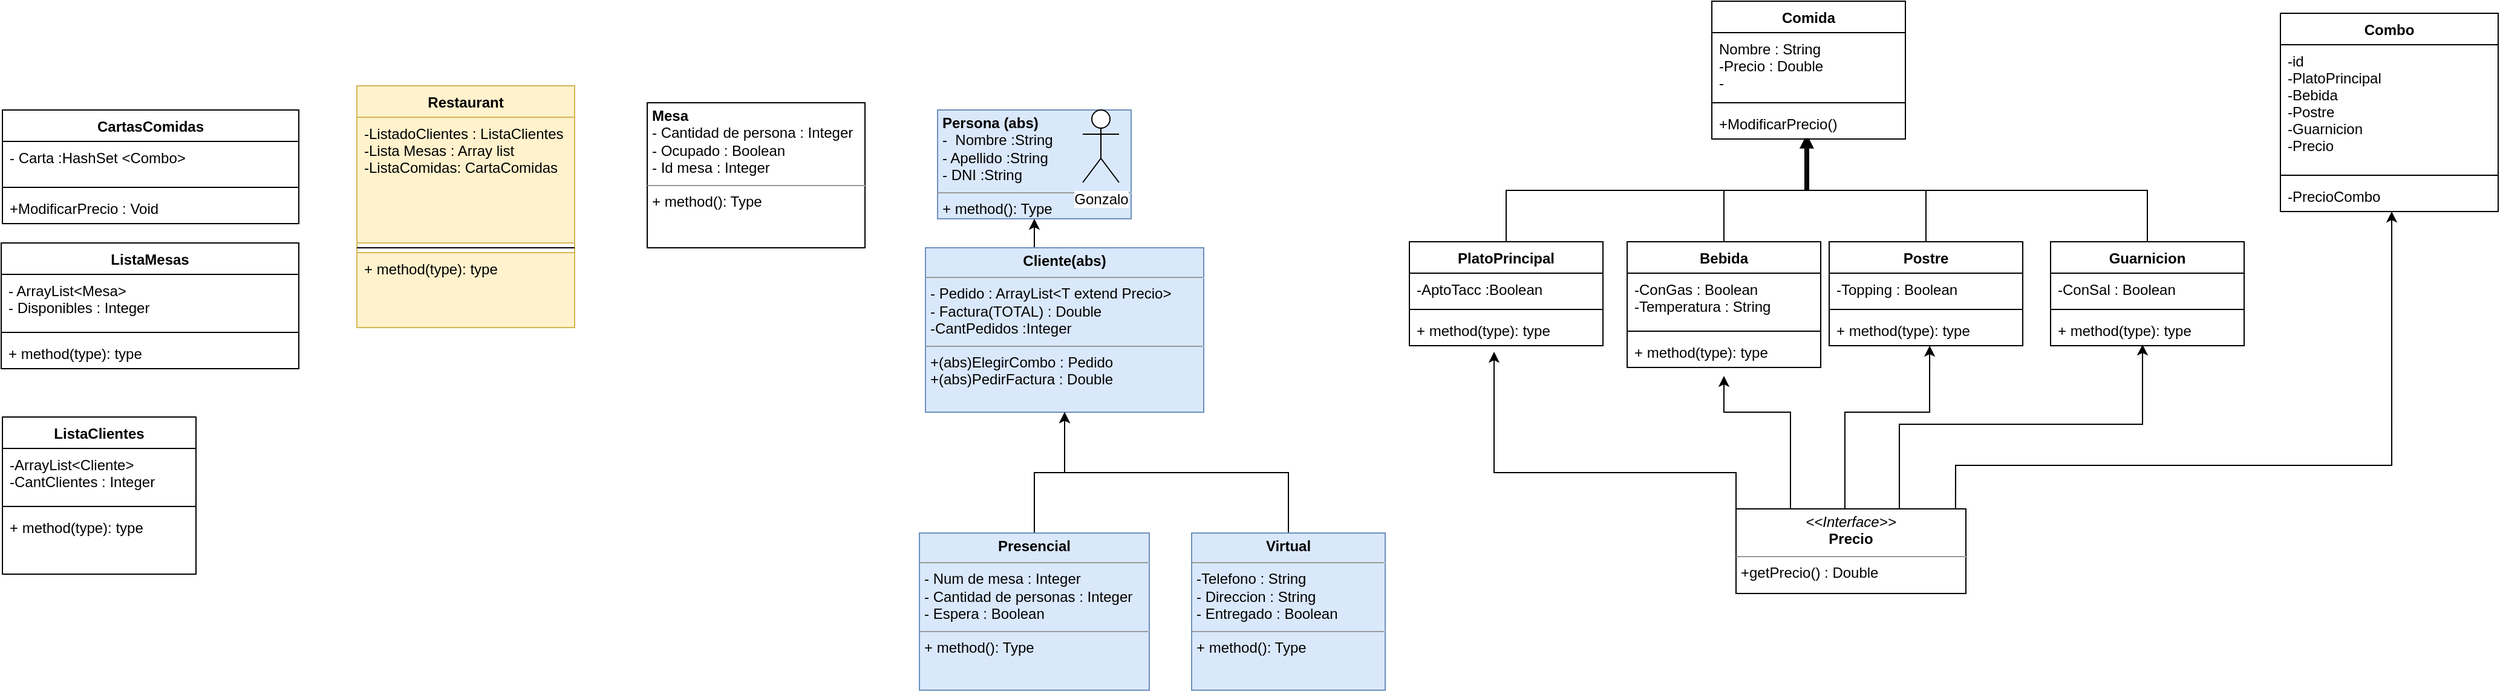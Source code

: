 <mxfile version="13.1.12" type="device"><diagram id="C5RBs43oDa-KdzZeNtuy" name="Page-1"><mxGraphModel dx="2290" dy="1915" grid="1" gridSize="10" guides="1" tooltips="1" connect="1" arrows="1" fold="1" page="1" pageScale="1" pageWidth="827" pageHeight="1169" math="0" shadow="0"><root><mxCell id="WIyWlLk6GJQsqaUBKTNV-0"/><mxCell id="WIyWlLk6GJQsqaUBKTNV-1" parent="WIyWlLk6GJQsqaUBKTNV-0"/><mxCell id="NUuS5B6pFWFjCQVJok0q-0" value="&lt;p style=&quot;margin: 0px ; margin-top: 4px ; text-align: center&quot;&gt;&lt;/p&gt;&lt;p style=&quot;margin: 0px ; margin-left: 4px&quot;&gt;&lt;b&gt;Mesa&lt;/b&gt;&lt;/p&gt;&lt;p style=&quot;margin: 0px ; margin-left: 4px&quot;&gt;- Cantidad de persona : Integer&lt;/p&gt;&lt;p style=&quot;margin: 0px ; margin-left: 4px&quot;&gt;- Ocupado : Boolean&lt;/p&gt;&lt;p style=&quot;margin: 0px ; margin-left: 4px&quot;&gt;- Id mesa : Integer&lt;/p&gt;&lt;hr size=&quot;1&quot;&gt;&lt;p style=&quot;margin: 0px ; margin-left: 4px&quot;&gt;+ method(): Type&lt;/p&gt;" style="verticalAlign=top;align=left;overflow=fill;fontSize=12;fontFamily=Helvetica;html=1;" parent="WIyWlLk6GJQsqaUBKTNV-1" vertex="1"><mxGeometry x="-150" y="14" width="180" height="120" as="geometry"/></mxCell><mxCell id="NUuS5B6pFWFjCQVJok0q-3" value="&lt;p style=&quot;margin: 0px ; margin-top: 4px ; text-align: center&quot;&gt;&lt;/p&gt;&lt;p style=&quot;margin: 0px ; margin-left: 4px&quot;&gt;&lt;b&gt;Persona (abs)&lt;/b&gt;&lt;/p&gt;&lt;p style=&quot;margin: 0px ; margin-left: 4px&quot;&gt;-&amp;nbsp; Nombre :String&lt;/p&gt;&lt;p style=&quot;margin: 0px ; margin-left: 4px&quot;&gt;- Apellido :String&lt;/p&gt;&lt;p style=&quot;margin: 0px ; margin-left: 4px&quot;&gt;- DNI :String&amp;nbsp;&lt;/p&gt;&lt;hr size=&quot;1&quot;&gt;&lt;p style=&quot;margin: 0px ; margin-left: 4px&quot;&gt;+ method(): Type&lt;/p&gt;&lt;p style=&quot;margin: 0px ; margin-left: 4px&quot;&gt;&lt;br&gt;&lt;/p&gt;" style="verticalAlign=top;align=left;overflow=fill;fontSize=12;fontFamily=Helvetica;html=1;fillColor=#dae8fc;strokeColor=#6c8ebf;" parent="WIyWlLk6GJQsqaUBKTNV-1" vertex="1"><mxGeometry x="90" y="20" width="160" height="90" as="geometry"/></mxCell><mxCell id="NUuS5B6pFWFjCQVJok0q-8" style="edgeStyle=orthogonalEdgeStyle;rounded=0;orthogonalLoop=1;jettySize=auto;html=1;exitX=0.5;exitY=0;exitDx=0;exitDy=0;entryX=0.5;entryY=1;entryDx=0;entryDy=0;" parent="WIyWlLk6GJQsqaUBKTNV-1" source="NUuS5B6pFWFjCQVJok0q-6" target="NUuS5B6pFWFjCQVJok0q-3" edge="1"><mxGeometry relative="1" as="geometry"/></mxCell><mxCell id="NUuS5B6pFWFjCQVJok0q-6" value="&lt;p style=&quot;margin: 0px ; margin-top: 4px ; text-align: center&quot;&gt;&lt;b&gt;Cliente(abs)&lt;/b&gt;&lt;/p&gt;&lt;hr size=&quot;1&quot;&gt;&lt;p style=&quot;margin: 0px ; margin-left: 4px&quot;&gt;- Pedido : ArrayList&amp;lt;T extend Precio&amp;gt;&lt;/p&gt;&lt;p style=&quot;margin: 0px ; margin-left: 4px&quot;&gt;- Factura(TOTAL) : Double&lt;/p&gt;&lt;p style=&quot;margin: 0px ; margin-left: 4px&quot;&gt;-CantPedidos :Integer&lt;/p&gt;&lt;hr size=&quot;1&quot;&gt;&lt;p style=&quot;margin: 0px 0px 0px 4px&quot;&gt;+(abs)ElegirCombo : Pedido&lt;/p&gt;&lt;p style=&quot;margin: 0px 0px 0px 4px&quot;&gt;+(abs)PedirFactura : Double&lt;/p&gt;&lt;p style=&quot;margin: 0px 0px 0px 4px&quot;&gt;&lt;br&gt;&lt;/p&gt;" style="verticalAlign=top;align=left;overflow=fill;fontSize=12;fontFamily=Helvetica;html=1;fillColor=#dae8fc;strokeColor=#6c8ebf;" parent="WIyWlLk6GJQsqaUBKTNV-1" vertex="1"><mxGeometry x="80" y="134" width="230" height="136" as="geometry"/></mxCell><mxCell id="NUuS5B6pFWFjCQVJok0q-10" style="edgeStyle=orthogonalEdgeStyle;rounded=0;orthogonalLoop=1;jettySize=auto;html=1;exitX=0.5;exitY=0;exitDx=0;exitDy=0;entryX=0.5;entryY=1;entryDx=0;entryDy=0;" parent="WIyWlLk6GJQsqaUBKTNV-1" source="NUuS5B6pFWFjCQVJok0q-9" target="NUuS5B6pFWFjCQVJok0q-6" edge="1"><mxGeometry relative="1" as="geometry"/></mxCell><mxCell id="NUuS5B6pFWFjCQVJok0q-9" value="&lt;p style=&quot;margin: 0px ; margin-top: 4px ; text-align: center&quot;&gt;&lt;b&gt;Presencial&lt;/b&gt;&lt;/p&gt;&lt;hr size=&quot;1&quot;&gt;&lt;p style=&quot;margin: 0px ; margin-left: 4px&quot;&gt;- Num de mesa : Integer&lt;/p&gt;&lt;p style=&quot;margin: 0px ; margin-left: 4px&quot;&gt;- Cantidad de personas : Integer&lt;/p&gt;&lt;p style=&quot;margin: 0px ; margin-left: 4px&quot;&gt;- Espera : Boolean&lt;/p&gt;&lt;hr size=&quot;1&quot;&gt;&lt;p style=&quot;margin: 0px ; margin-left: 4px&quot;&gt;+ method(): Type&lt;/p&gt;" style="verticalAlign=top;align=left;overflow=fill;fontSize=12;fontFamily=Helvetica;html=1;fillColor=#dae8fc;strokeColor=#6c8ebf;" parent="WIyWlLk6GJQsqaUBKTNV-1" vertex="1"><mxGeometry x="75" y="370" width="190" height="130" as="geometry"/></mxCell><mxCell id="NUuS5B6pFWFjCQVJok0q-12" style="edgeStyle=orthogonalEdgeStyle;rounded=0;orthogonalLoop=1;jettySize=auto;html=1;exitX=0.5;exitY=0;exitDx=0;exitDy=0;" parent="WIyWlLk6GJQsqaUBKTNV-1" source="NUuS5B6pFWFjCQVJok0q-11" target="NUuS5B6pFWFjCQVJok0q-6" edge="1"><mxGeometry relative="1" as="geometry"><mxPoint x="170" y="300" as="targetPoint"/></mxGeometry></mxCell><mxCell id="NUuS5B6pFWFjCQVJok0q-11" value="&lt;p style=&quot;margin: 0px ; margin-top: 4px ; text-align: center&quot;&gt;&lt;b&gt;Virtual&lt;/b&gt;&lt;/p&gt;&lt;hr size=&quot;1&quot;&gt;&lt;p style=&quot;margin: 0px ; margin-left: 4px&quot;&gt;-Telefono : String&lt;/p&gt;&lt;p style=&quot;margin: 0px ; margin-left: 4px&quot;&gt;- Direccion : String&lt;/p&gt;&lt;p style=&quot;margin: 0px ; margin-left: 4px&quot;&gt;- Entregado : Boolean&lt;/p&gt;&lt;hr size=&quot;1&quot;&gt;&lt;p style=&quot;margin: 0px ; margin-left: 4px&quot;&gt;+ method(): Type&lt;/p&gt;" style="verticalAlign=top;align=left;overflow=fill;fontSize=12;fontFamily=Helvetica;html=1;fillColor=#dae8fc;strokeColor=#6c8ebf;" parent="WIyWlLk6GJQsqaUBKTNV-1" vertex="1"><mxGeometry x="300" y="370" width="160" height="130" as="geometry"/></mxCell><mxCell id="NUuS5B6pFWFjCQVJok0q-40" value="ListaClientes" style="swimlane;fontStyle=1;align=center;verticalAlign=top;childLayout=stackLayout;horizontal=1;startSize=26;horizontalStack=0;resizeParent=1;resizeParentMax=0;resizeLast=0;collapsible=1;marginBottom=0;" parent="WIyWlLk6GJQsqaUBKTNV-1" vertex="1"><mxGeometry x="-683" y="274" width="160" height="130" as="geometry"><mxRectangle x="-550" y="274" width="110" height="26" as="alternateBounds"/></mxGeometry></mxCell><mxCell id="NUuS5B6pFWFjCQVJok0q-41" value="-ArrayList&lt;Cliente&gt;&#10;-CantClientes : Integer" style="text;strokeColor=none;fillColor=none;align=left;verticalAlign=top;spacingLeft=4;spacingRight=4;overflow=hidden;rotatable=0;points=[[0,0.5],[1,0.5]];portConstraint=eastwest;" parent="NUuS5B6pFWFjCQVJok0q-40" vertex="1"><mxGeometry y="26" width="160" height="44" as="geometry"/></mxCell><mxCell id="NUuS5B6pFWFjCQVJok0q-42" value="" style="line;strokeWidth=1;fillColor=none;align=left;verticalAlign=middle;spacingTop=-1;spacingLeft=3;spacingRight=3;rotatable=0;labelPosition=right;points=[];portConstraint=eastwest;" parent="NUuS5B6pFWFjCQVJok0q-40" vertex="1"><mxGeometry y="70" width="160" height="8" as="geometry"/></mxCell><mxCell id="NUuS5B6pFWFjCQVJok0q-43" value="+ method(type): type" style="text;strokeColor=none;fillColor=none;align=left;verticalAlign=top;spacingLeft=4;spacingRight=4;overflow=hidden;rotatable=0;points=[[0,0.5],[1,0.5]];portConstraint=eastwest;" parent="NUuS5B6pFWFjCQVJok0q-40" vertex="1"><mxGeometry y="78" width="160" height="52" as="geometry"/></mxCell><mxCell id="NUuS5B6pFWFjCQVJok0q-77" value="Gonzalo" style="shape=umlActor;verticalLabelPosition=bottom;labelBackgroundColor=#ffffff;verticalAlign=top;html=1;" parent="WIyWlLk6GJQsqaUBKTNV-1" vertex="1"><mxGeometry x="210" y="20" width="30" height="60" as="geometry"/></mxCell><mxCell id="NUuS5B6pFWFjCQVJok0q-19" value="Restaurant" style="swimlane;fontStyle=1;align=center;verticalAlign=top;childLayout=stackLayout;horizontal=1;startSize=26;horizontalStack=0;resizeParent=1;resizeParentMax=0;resizeLast=0;collapsible=1;marginBottom=0;fillColor=#fff2cc;strokeColor=#d6b656;" parent="WIyWlLk6GJQsqaUBKTNV-1" vertex="1"><mxGeometry x="-390" width="180" height="200" as="geometry"><mxRectangle x="-240" y="24" width="100" height="26" as="alternateBounds"/></mxGeometry></mxCell><mxCell id="NUuS5B6pFWFjCQVJok0q-20" value="-ListadoClientes : ListaClientes&#10;-Lista Mesas : Array list&#10;-ListaComidas: CartaComidas" style="text;strokeColor=#d6b656;fillColor=#fff2cc;align=left;verticalAlign=top;spacingLeft=4;spacingRight=4;overflow=hidden;rotatable=0;points=[[0,0.5],[1,0.5]];portConstraint=eastwest;" parent="NUuS5B6pFWFjCQVJok0q-19" vertex="1"><mxGeometry y="26" width="180" height="104" as="geometry"/></mxCell><mxCell id="NUuS5B6pFWFjCQVJok0q-21" value="" style="line;strokeWidth=1;fillColor=none;align=left;verticalAlign=middle;spacingTop=-1;spacingLeft=3;spacingRight=3;rotatable=0;labelPosition=right;points=[];portConstraint=eastwest;" parent="NUuS5B6pFWFjCQVJok0q-19" vertex="1"><mxGeometry y="130" width="180" height="8" as="geometry"/></mxCell><mxCell id="NUuS5B6pFWFjCQVJok0q-22" value="+ method(type): type" style="text;strokeColor=#d6b656;fillColor=#fff2cc;align=left;verticalAlign=top;spacingLeft=4;spacingRight=4;overflow=hidden;rotatable=0;points=[[0,0.5],[1,0.5]];portConstraint=eastwest;" parent="NUuS5B6pFWFjCQVJok0q-19" vertex="1"><mxGeometry y="138" width="180" height="62" as="geometry"/></mxCell><mxCell id="NUuS5B6pFWFjCQVJok0q-32" value="CartasComidas" style="swimlane;fontStyle=1;align=center;verticalAlign=top;childLayout=stackLayout;horizontal=1;startSize=26;horizontalStack=0;resizeParent=1;resizeParentMax=0;resizeLast=0;collapsible=1;marginBottom=0;" parent="WIyWlLk6GJQsqaUBKTNV-1" vertex="1"><mxGeometry x="-683" y="20" width="245" height="94" as="geometry"><mxRectangle x="-550" y="20" width="60" height="26" as="alternateBounds"/></mxGeometry></mxCell><mxCell id="NUuS5B6pFWFjCQVJok0q-33" value="- Carta :HashSet &lt;Combo&gt;" style="text;align=left;verticalAlign=top;spacingLeft=4;spacingRight=4;overflow=hidden;rotatable=0;points=[[0,0.5],[1,0.5]];portConstraint=eastwest;" parent="NUuS5B6pFWFjCQVJok0q-32" vertex="1"><mxGeometry y="26" width="245" height="34" as="geometry"/></mxCell><mxCell id="NUuS5B6pFWFjCQVJok0q-34" value="" style="line;strokeWidth=1;fillColor=none;align=left;verticalAlign=middle;spacingTop=-1;spacingLeft=3;spacingRight=3;rotatable=0;labelPosition=right;points=[];portConstraint=eastwest;" parent="NUuS5B6pFWFjCQVJok0q-32" vertex="1"><mxGeometry y="60" width="245" height="8" as="geometry"/></mxCell><mxCell id="NUuS5B6pFWFjCQVJok0q-35" value="+ModificarPrecio : Void" style="text;align=left;verticalAlign=top;spacingLeft=4;spacingRight=4;overflow=hidden;rotatable=0;points=[[0,0.5],[1,0.5]];portConstraint=eastwest;" parent="NUuS5B6pFWFjCQVJok0q-32" vertex="1"><mxGeometry y="68" width="245" height="26" as="geometry"/></mxCell><mxCell id="NUuS5B6pFWFjCQVJok0q-36" value="ListaMesas" style="swimlane;fontStyle=1;align=center;verticalAlign=top;childLayout=stackLayout;horizontal=1;startSize=26;horizontalStack=0;resizeParent=1;resizeParentMax=0;resizeLast=0;collapsible=1;marginBottom=0;" parent="WIyWlLk6GJQsqaUBKTNV-1" vertex="1"><mxGeometry x="-684" y="130" width="246" height="104" as="geometry"><mxRectangle x="-550" y="160" width="110" height="26" as="alternateBounds"/></mxGeometry></mxCell><mxCell id="NUuS5B6pFWFjCQVJok0q-37" value="- ArrayList&lt;Mesa&gt;&#10;- Disponibles : Integer" style="text;align=left;verticalAlign=top;spacingLeft=4;spacingRight=4;overflow=hidden;rotatable=0;points=[[0,0.5],[1,0.5]];portConstraint=eastwest;" parent="NUuS5B6pFWFjCQVJok0q-36" vertex="1"><mxGeometry y="26" width="246" height="44" as="geometry"/></mxCell><mxCell id="NUuS5B6pFWFjCQVJok0q-38" value="" style="line;strokeWidth=1;fillColor=none;align=left;verticalAlign=middle;spacingTop=-1;spacingLeft=3;spacingRight=3;rotatable=0;labelPosition=right;points=[];portConstraint=eastwest;" parent="NUuS5B6pFWFjCQVJok0q-36" vertex="1"><mxGeometry y="70" width="246" height="8" as="geometry"/></mxCell><mxCell id="NUuS5B6pFWFjCQVJok0q-39" value="+ method(type): type" style="text;strokeColor=none;fillColor=none;align=left;verticalAlign=top;spacingLeft=4;spacingRight=4;overflow=hidden;rotatable=0;points=[[0,0.5],[1,0.5]];portConstraint=eastwest;" parent="NUuS5B6pFWFjCQVJok0q-36" vertex="1"><mxGeometry y="78" width="246" height="26" as="geometry"/></mxCell><mxCell id="FeXKn1-D8NA7Z7ZkiGLE-24" style="edgeStyle=orthogonalEdgeStyle;rounded=0;orthogonalLoop=1;jettySize=auto;html=1;exitX=0.5;exitY=0;exitDx=0;exitDy=0;entryX=0.494;entryY=0.962;entryDx=0;entryDy=0;entryPerimeter=0;" edge="1" parent="WIyWlLk6GJQsqaUBKTNV-1" source="FeXKn1-D8NA7Z7ZkiGLE-4" target="FeXKn1-D8NA7Z7ZkiGLE-3"><mxGeometry relative="1" as="geometry"/></mxCell><mxCell id="FeXKn1-D8NA7Z7ZkiGLE-30" style="edgeStyle=orthogonalEdgeStyle;rounded=0;orthogonalLoop=1;jettySize=auto;html=1;exitX=0.5;exitY=0;exitDx=0;exitDy=0;entryX=0.5;entryY=0.962;entryDx=0;entryDy=0;entryPerimeter=0;" edge="1" parent="WIyWlLk6GJQsqaUBKTNV-1" source="FeXKn1-D8NA7Z7ZkiGLE-9" target="FeXKn1-D8NA7Z7ZkiGLE-3"><mxGeometry relative="1" as="geometry"/></mxCell><mxCell id="FeXKn1-D8NA7Z7ZkiGLE-31" style="edgeStyle=orthogonalEdgeStyle;rounded=0;orthogonalLoop=1;jettySize=auto;html=1;exitX=0.5;exitY=0;exitDx=0;exitDy=0;entryX=0.488;entryY=0.962;entryDx=0;entryDy=0;entryPerimeter=0;" edge="1" parent="WIyWlLk6GJQsqaUBKTNV-1" source="FeXKn1-D8NA7Z7ZkiGLE-13" target="FeXKn1-D8NA7Z7ZkiGLE-3"><mxGeometry relative="1" as="geometry"/></mxCell><mxCell id="FeXKn1-D8NA7Z7ZkiGLE-32" style="edgeStyle=orthogonalEdgeStyle;rounded=0;orthogonalLoop=1;jettySize=auto;html=1;exitX=0.5;exitY=0;exitDx=0;exitDy=0;entryX=0.481;entryY=0.962;entryDx=0;entryDy=0;entryPerimeter=0;" edge="1" parent="WIyWlLk6GJQsqaUBKTNV-1" source="FeXKn1-D8NA7Z7ZkiGLE-17" target="FeXKn1-D8NA7Z7ZkiGLE-3"><mxGeometry relative="1" as="geometry"><mxPoint x="780" y="50" as="targetPoint"/></mxGeometry></mxCell><mxCell id="FeXKn1-D8NA7Z7ZkiGLE-0" value="Comida" style="swimlane;fontStyle=1;align=center;verticalAlign=top;childLayout=stackLayout;horizontal=1;startSize=26;horizontalStack=0;resizeParent=1;resizeParentMax=0;resizeLast=0;collapsible=1;marginBottom=0;" vertex="1" parent="WIyWlLk6GJQsqaUBKTNV-1"><mxGeometry x="730" y="-70" width="160" height="114" as="geometry"/></mxCell><mxCell id="FeXKn1-D8NA7Z7ZkiGLE-1" value="Nombre : String&#10;-Precio : Double&#10;-" style="text;strokeColor=none;fillColor=none;align=left;verticalAlign=top;spacingLeft=4;spacingRight=4;overflow=hidden;rotatable=0;points=[[0,0.5],[1,0.5]];portConstraint=eastwest;" vertex="1" parent="FeXKn1-D8NA7Z7ZkiGLE-0"><mxGeometry y="26" width="160" height="54" as="geometry"/></mxCell><mxCell id="FeXKn1-D8NA7Z7ZkiGLE-2" value="" style="line;strokeWidth=1;fillColor=none;align=left;verticalAlign=middle;spacingTop=-1;spacingLeft=3;spacingRight=3;rotatable=0;labelPosition=right;points=[];portConstraint=eastwest;" vertex="1" parent="FeXKn1-D8NA7Z7ZkiGLE-0"><mxGeometry y="80" width="160" height="8" as="geometry"/></mxCell><mxCell id="FeXKn1-D8NA7Z7ZkiGLE-3" value="+ModificarPrecio()" style="text;strokeColor=none;fillColor=none;align=left;verticalAlign=top;spacingLeft=4;spacingRight=4;overflow=hidden;rotatable=0;points=[[0,0.5],[1,0.5]];portConstraint=eastwest;" vertex="1" parent="FeXKn1-D8NA7Z7ZkiGLE-0"><mxGeometry y="88" width="160" height="26" as="geometry"/></mxCell><mxCell id="FeXKn1-D8NA7Z7ZkiGLE-17" value="PlatoPrincipal" style="swimlane;fontStyle=1;align=center;verticalAlign=top;childLayout=stackLayout;horizontal=1;startSize=26;horizontalStack=0;resizeParent=1;resizeParentMax=0;resizeLast=0;collapsible=1;marginBottom=0;" vertex="1" parent="WIyWlLk6GJQsqaUBKTNV-1"><mxGeometry x="480" y="129" width="160" height="86" as="geometry"/></mxCell><mxCell id="FeXKn1-D8NA7Z7ZkiGLE-18" value="-AptoTacc :Boolean" style="text;strokeColor=none;fillColor=none;align=left;verticalAlign=top;spacingLeft=4;spacingRight=4;overflow=hidden;rotatable=0;points=[[0,0.5],[1,0.5]];portConstraint=eastwest;" vertex="1" parent="FeXKn1-D8NA7Z7ZkiGLE-17"><mxGeometry y="26" width="160" height="26" as="geometry"/></mxCell><mxCell id="FeXKn1-D8NA7Z7ZkiGLE-19" value="" style="line;strokeWidth=1;fillColor=none;align=left;verticalAlign=middle;spacingTop=-1;spacingLeft=3;spacingRight=3;rotatable=0;labelPosition=right;points=[];portConstraint=eastwest;" vertex="1" parent="FeXKn1-D8NA7Z7ZkiGLE-17"><mxGeometry y="52" width="160" height="8" as="geometry"/></mxCell><mxCell id="FeXKn1-D8NA7Z7ZkiGLE-20" value="+ method(type): type" style="text;strokeColor=none;fillColor=none;align=left;verticalAlign=top;spacingLeft=4;spacingRight=4;overflow=hidden;rotatable=0;points=[[0,0.5],[1,0.5]];portConstraint=eastwest;" vertex="1" parent="FeXKn1-D8NA7Z7ZkiGLE-17"><mxGeometry y="60" width="160" height="26" as="geometry"/></mxCell><mxCell id="FeXKn1-D8NA7Z7ZkiGLE-4" value="Bebida" style="swimlane;fontStyle=1;align=center;verticalAlign=top;childLayout=stackLayout;horizontal=1;startSize=26;horizontalStack=0;resizeParent=1;resizeParentMax=0;resizeLast=0;collapsible=1;marginBottom=0;" vertex="1" parent="WIyWlLk6GJQsqaUBKTNV-1"><mxGeometry x="660" y="129" width="160" height="104" as="geometry"/></mxCell><mxCell id="FeXKn1-D8NA7Z7ZkiGLE-5" value="-ConGas : Boolean&#10;-Temperatura : String" style="text;strokeColor=none;fillColor=none;align=left;verticalAlign=top;spacingLeft=4;spacingRight=4;overflow=hidden;rotatable=0;points=[[0,0.5],[1,0.5]];portConstraint=eastwest;" vertex="1" parent="FeXKn1-D8NA7Z7ZkiGLE-4"><mxGeometry y="26" width="160" height="44" as="geometry"/></mxCell><mxCell id="FeXKn1-D8NA7Z7ZkiGLE-6" value="" style="line;strokeWidth=1;fillColor=none;align=left;verticalAlign=middle;spacingTop=-1;spacingLeft=3;spacingRight=3;rotatable=0;labelPosition=right;points=[];portConstraint=eastwest;" vertex="1" parent="FeXKn1-D8NA7Z7ZkiGLE-4"><mxGeometry y="70" width="160" height="8" as="geometry"/></mxCell><mxCell id="FeXKn1-D8NA7Z7ZkiGLE-7" value="+ method(type): type" style="text;strokeColor=none;fillColor=none;align=left;verticalAlign=top;spacingLeft=4;spacingRight=4;overflow=hidden;rotatable=0;points=[[0,0.5],[1,0.5]];portConstraint=eastwest;" vertex="1" parent="FeXKn1-D8NA7Z7ZkiGLE-4"><mxGeometry y="78" width="160" height="26" as="geometry"/></mxCell><mxCell id="FeXKn1-D8NA7Z7ZkiGLE-9" value="Postre" style="swimlane;fontStyle=1;align=center;verticalAlign=top;childLayout=stackLayout;horizontal=1;startSize=26;horizontalStack=0;resizeParent=1;resizeParentMax=0;resizeLast=0;collapsible=1;marginBottom=0;" vertex="1" parent="WIyWlLk6GJQsqaUBKTNV-1"><mxGeometry x="827" y="129" width="160" height="86" as="geometry"/></mxCell><mxCell id="FeXKn1-D8NA7Z7ZkiGLE-10" value="-Topping : Boolean" style="text;strokeColor=none;fillColor=none;align=left;verticalAlign=top;spacingLeft=4;spacingRight=4;overflow=hidden;rotatable=0;points=[[0,0.5],[1,0.5]];portConstraint=eastwest;" vertex="1" parent="FeXKn1-D8NA7Z7ZkiGLE-9"><mxGeometry y="26" width="160" height="26" as="geometry"/></mxCell><mxCell id="FeXKn1-D8NA7Z7ZkiGLE-11" value="" style="line;strokeWidth=1;fillColor=none;align=left;verticalAlign=middle;spacingTop=-1;spacingLeft=3;spacingRight=3;rotatable=0;labelPosition=right;points=[];portConstraint=eastwest;" vertex="1" parent="FeXKn1-D8NA7Z7ZkiGLE-9"><mxGeometry y="52" width="160" height="8" as="geometry"/></mxCell><mxCell id="FeXKn1-D8NA7Z7ZkiGLE-12" value="+ method(type): type" style="text;strokeColor=none;fillColor=none;align=left;verticalAlign=top;spacingLeft=4;spacingRight=4;overflow=hidden;rotatable=0;points=[[0,0.5],[1,0.5]];portConstraint=eastwest;" vertex="1" parent="FeXKn1-D8NA7Z7ZkiGLE-9"><mxGeometry y="60" width="160" height="26" as="geometry"/></mxCell><mxCell id="FeXKn1-D8NA7Z7ZkiGLE-13" value="Guarnicion" style="swimlane;fontStyle=1;align=center;verticalAlign=top;childLayout=stackLayout;horizontal=1;startSize=26;horizontalStack=0;resizeParent=1;resizeParentMax=0;resizeLast=0;collapsible=1;marginBottom=0;" vertex="1" parent="WIyWlLk6GJQsqaUBKTNV-1"><mxGeometry x="1010" y="129" width="160" height="86" as="geometry"/></mxCell><mxCell id="FeXKn1-D8NA7Z7ZkiGLE-14" value="-ConSal : Boolean" style="text;strokeColor=none;fillColor=none;align=left;verticalAlign=top;spacingLeft=4;spacingRight=4;overflow=hidden;rotatable=0;points=[[0,0.5],[1,0.5]];portConstraint=eastwest;" vertex="1" parent="FeXKn1-D8NA7Z7ZkiGLE-13"><mxGeometry y="26" width="160" height="26" as="geometry"/></mxCell><mxCell id="FeXKn1-D8NA7Z7ZkiGLE-15" value="" style="line;strokeWidth=1;fillColor=none;align=left;verticalAlign=middle;spacingTop=-1;spacingLeft=3;spacingRight=3;rotatable=0;labelPosition=right;points=[];portConstraint=eastwest;" vertex="1" parent="FeXKn1-D8NA7Z7ZkiGLE-13"><mxGeometry y="52" width="160" height="8" as="geometry"/></mxCell><mxCell id="FeXKn1-D8NA7Z7ZkiGLE-16" value="+ method(type): type" style="text;strokeColor=none;fillColor=none;align=left;verticalAlign=top;spacingLeft=4;spacingRight=4;overflow=hidden;rotatable=0;points=[[0,0.5],[1,0.5]];portConstraint=eastwest;" vertex="1" parent="FeXKn1-D8NA7Z7ZkiGLE-13"><mxGeometry y="60" width="160" height="26" as="geometry"/></mxCell><mxCell id="NUuS5B6pFWFjCQVJok0q-28" value="Combo" style="swimlane;fontStyle=1;align=center;verticalAlign=top;childLayout=stackLayout;horizontal=1;startSize=26;horizontalStack=0;resizeParent=1;resizeParentMax=0;resizeLast=0;collapsible=1;marginBottom=0;" parent="WIyWlLk6GJQsqaUBKTNV-1" vertex="1"><mxGeometry x="1200" y="-60" width="180" height="164" as="geometry"/></mxCell><mxCell id="NUuS5B6pFWFjCQVJok0q-29" value="-id&#10;-PlatoPrincipal&#10;-Bebida&#10;-Postre&#10;-Guarnicion&#10;-Precio" style="text;strokeColor=none;fillColor=none;align=left;verticalAlign=top;spacingLeft=4;spacingRight=4;overflow=hidden;rotatable=0;points=[[0,0.5],[1,0.5]];portConstraint=eastwest;" parent="NUuS5B6pFWFjCQVJok0q-28" vertex="1"><mxGeometry y="26" width="180" height="104" as="geometry"/></mxCell><mxCell id="NUuS5B6pFWFjCQVJok0q-30" value="" style="line;strokeWidth=1;fillColor=none;align=left;verticalAlign=middle;spacingTop=-1;spacingLeft=3;spacingRight=3;rotatable=0;labelPosition=right;points=[];portConstraint=eastwest;" parent="NUuS5B6pFWFjCQVJok0q-28" vertex="1"><mxGeometry y="130" width="180" height="8" as="geometry"/></mxCell><mxCell id="NUuS5B6pFWFjCQVJok0q-31" value="-PrecioCombo" style="text;strokeColor=none;fillColor=none;align=left;verticalAlign=top;spacingLeft=4;spacingRight=4;overflow=hidden;rotatable=0;points=[[0,0.5],[1,0.5]];portConstraint=eastwest;" parent="NUuS5B6pFWFjCQVJok0q-28" vertex="1"><mxGeometry y="138" width="180" height="26" as="geometry"/></mxCell><mxCell id="FeXKn1-D8NA7Z7ZkiGLE-47" style="edgeStyle=orthogonalEdgeStyle;rounded=0;orthogonalLoop=1;jettySize=auto;html=1;exitX=0;exitY=0;exitDx=0;exitDy=0;" edge="1" parent="WIyWlLk6GJQsqaUBKTNV-1" source="FeXKn1-D8NA7Z7ZkiGLE-52"><mxGeometry relative="1" as="geometry"><mxPoint x="550" y="220" as="targetPoint"/><mxPoint x="750" y="320" as="sourcePoint"/><Array as="points"><mxPoint x="750" y="320"/><mxPoint x="550" y="320"/></Array></mxGeometry></mxCell><mxCell id="FeXKn1-D8NA7Z7ZkiGLE-48" style="edgeStyle=orthogonalEdgeStyle;rounded=0;orthogonalLoop=1;jettySize=auto;html=1;exitX=0.25;exitY=0;exitDx=0;exitDy=0;" edge="1" parent="WIyWlLk6GJQsqaUBKTNV-1" source="FeXKn1-D8NA7Z7ZkiGLE-52"><mxGeometry relative="1" as="geometry"><mxPoint x="740" y="240" as="targetPoint"/><mxPoint x="795" y="320" as="sourcePoint"/><Array as="points"><mxPoint x="795" y="350"/><mxPoint x="795" y="270"/><mxPoint x="740" y="270"/></Array></mxGeometry></mxCell><mxCell id="FeXKn1-D8NA7Z7ZkiGLE-49" style="edgeStyle=orthogonalEdgeStyle;rounded=0;orthogonalLoop=1;jettySize=auto;html=1;exitX=0.5;exitY=0;exitDx=0;exitDy=0;entryX=0.519;entryY=1;entryDx=0;entryDy=0;entryPerimeter=0;" edge="1" parent="WIyWlLk6GJQsqaUBKTNV-1" source="FeXKn1-D8NA7Z7ZkiGLE-52" target="FeXKn1-D8NA7Z7ZkiGLE-12"><mxGeometry relative="1" as="geometry"><mxPoint x="840" y="320" as="sourcePoint"/><Array as="points"><mxPoint x="840" y="350"/><mxPoint x="840" y="270"/><mxPoint x="910" y="270"/></Array></mxGeometry></mxCell><mxCell id="FeXKn1-D8NA7Z7ZkiGLE-50" style="edgeStyle=orthogonalEdgeStyle;rounded=0;orthogonalLoop=1;jettySize=auto;html=1;exitX=0.75;exitY=0;exitDx=0;exitDy=0;entryX=0.475;entryY=0.962;entryDx=0;entryDy=0;entryPerimeter=0;" edge="1" parent="WIyWlLk6GJQsqaUBKTNV-1" source="FeXKn1-D8NA7Z7ZkiGLE-52" target="FeXKn1-D8NA7Z7ZkiGLE-16"><mxGeometry relative="1" as="geometry"><mxPoint x="885" y="320" as="sourcePoint"/><Array as="points"><mxPoint x="885" y="350"/><mxPoint x="885" y="280"/><mxPoint x="1086" y="280"/></Array></mxGeometry></mxCell><mxCell id="FeXKn1-D8NA7Z7ZkiGLE-51" style="edgeStyle=orthogonalEdgeStyle;rounded=0;orthogonalLoop=1;jettySize=auto;html=1;exitX=0.955;exitY=0.005;exitDx=0;exitDy=0;entryX=0.511;entryY=1;entryDx=0;entryDy=0;entryPerimeter=0;exitPerimeter=0;" edge="1" parent="WIyWlLk6GJQsqaUBKTNV-1" source="FeXKn1-D8NA7Z7ZkiGLE-52" target="NUuS5B6pFWFjCQVJok0q-31"><mxGeometry relative="1" as="geometry"><mxPoint x="930" y="320" as="sourcePoint"/><Array as="points"><mxPoint x="931" y="314"/><mxPoint x="1292" y="314"/></Array></mxGeometry></mxCell><mxCell id="FeXKn1-D8NA7Z7ZkiGLE-52" value="&lt;p style=&quot;margin: 0px ; margin-top: 4px ; text-align: center&quot;&gt;&lt;i&gt;&amp;lt;&amp;lt;Interface&amp;gt;&amp;gt;&lt;/i&gt;&lt;br&gt;&lt;b&gt;Precio&lt;/b&gt;&lt;/p&gt;&lt;hr size=&quot;1&quot;&gt;&lt;p style=&quot;margin: 0px ; margin-left: 4px&quot;&gt;&lt;/p&gt;&lt;p style=&quot;margin: 0px ; margin-left: 4px&quot;&gt;+getPrecio() : Double&lt;/p&gt;" style="verticalAlign=top;align=left;overflow=fill;fontSize=12;fontFamily=Helvetica;html=1;" vertex="1" parent="WIyWlLk6GJQsqaUBKTNV-1"><mxGeometry x="750" y="350" width="190" height="70" as="geometry"/></mxCell></root></mxGraphModel></diagram></mxfile>